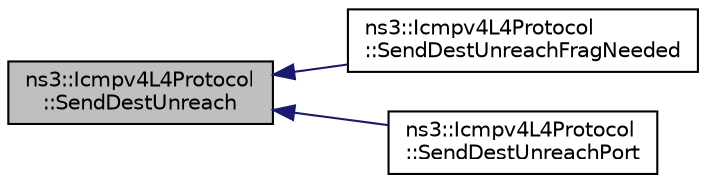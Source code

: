 digraph "ns3::Icmpv4L4Protocol::SendDestUnreach"
{
  edge [fontname="Helvetica",fontsize="10",labelfontname="Helvetica",labelfontsize="10"];
  node [fontname="Helvetica",fontsize="10",shape=record];
  rankdir="LR";
  Node1 [label="ns3::Icmpv4L4Protocol\l::SendDestUnreach",height=0.2,width=0.4,color="black", fillcolor="grey75", style="filled", fontcolor="black"];
  Node1 -> Node2 [dir="back",color="midnightblue",fontsize="10",style="solid"];
  Node2 [label="ns3::Icmpv4L4Protocol\l::SendDestUnreachFragNeeded",height=0.2,width=0.4,color="black", fillcolor="white", style="filled",URL="$df/d1c/classns3_1_1Icmpv4L4Protocol.html#adbf949ad6ba0ca41d00a893ea70c9173",tooltip="Send a Destination Unreachable - Fragmentation needed ICMP error. "];
  Node1 -> Node3 [dir="back",color="midnightblue",fontsize="10",style="solid"];
  Node3 [label="ns3::Icmpv4L4Protocol\l::SendDestUnreachPort",height=0.2,width=0.4,color="black", fillcolor="white", style="filled",URL="$df/d1c/classns3_1_1Icmpv4L4Protocol.html#a905a403ff0dd94b98ffe0e2df4578fbe",tooltip="Send a Time Exceeded ICMP error. "];
}

